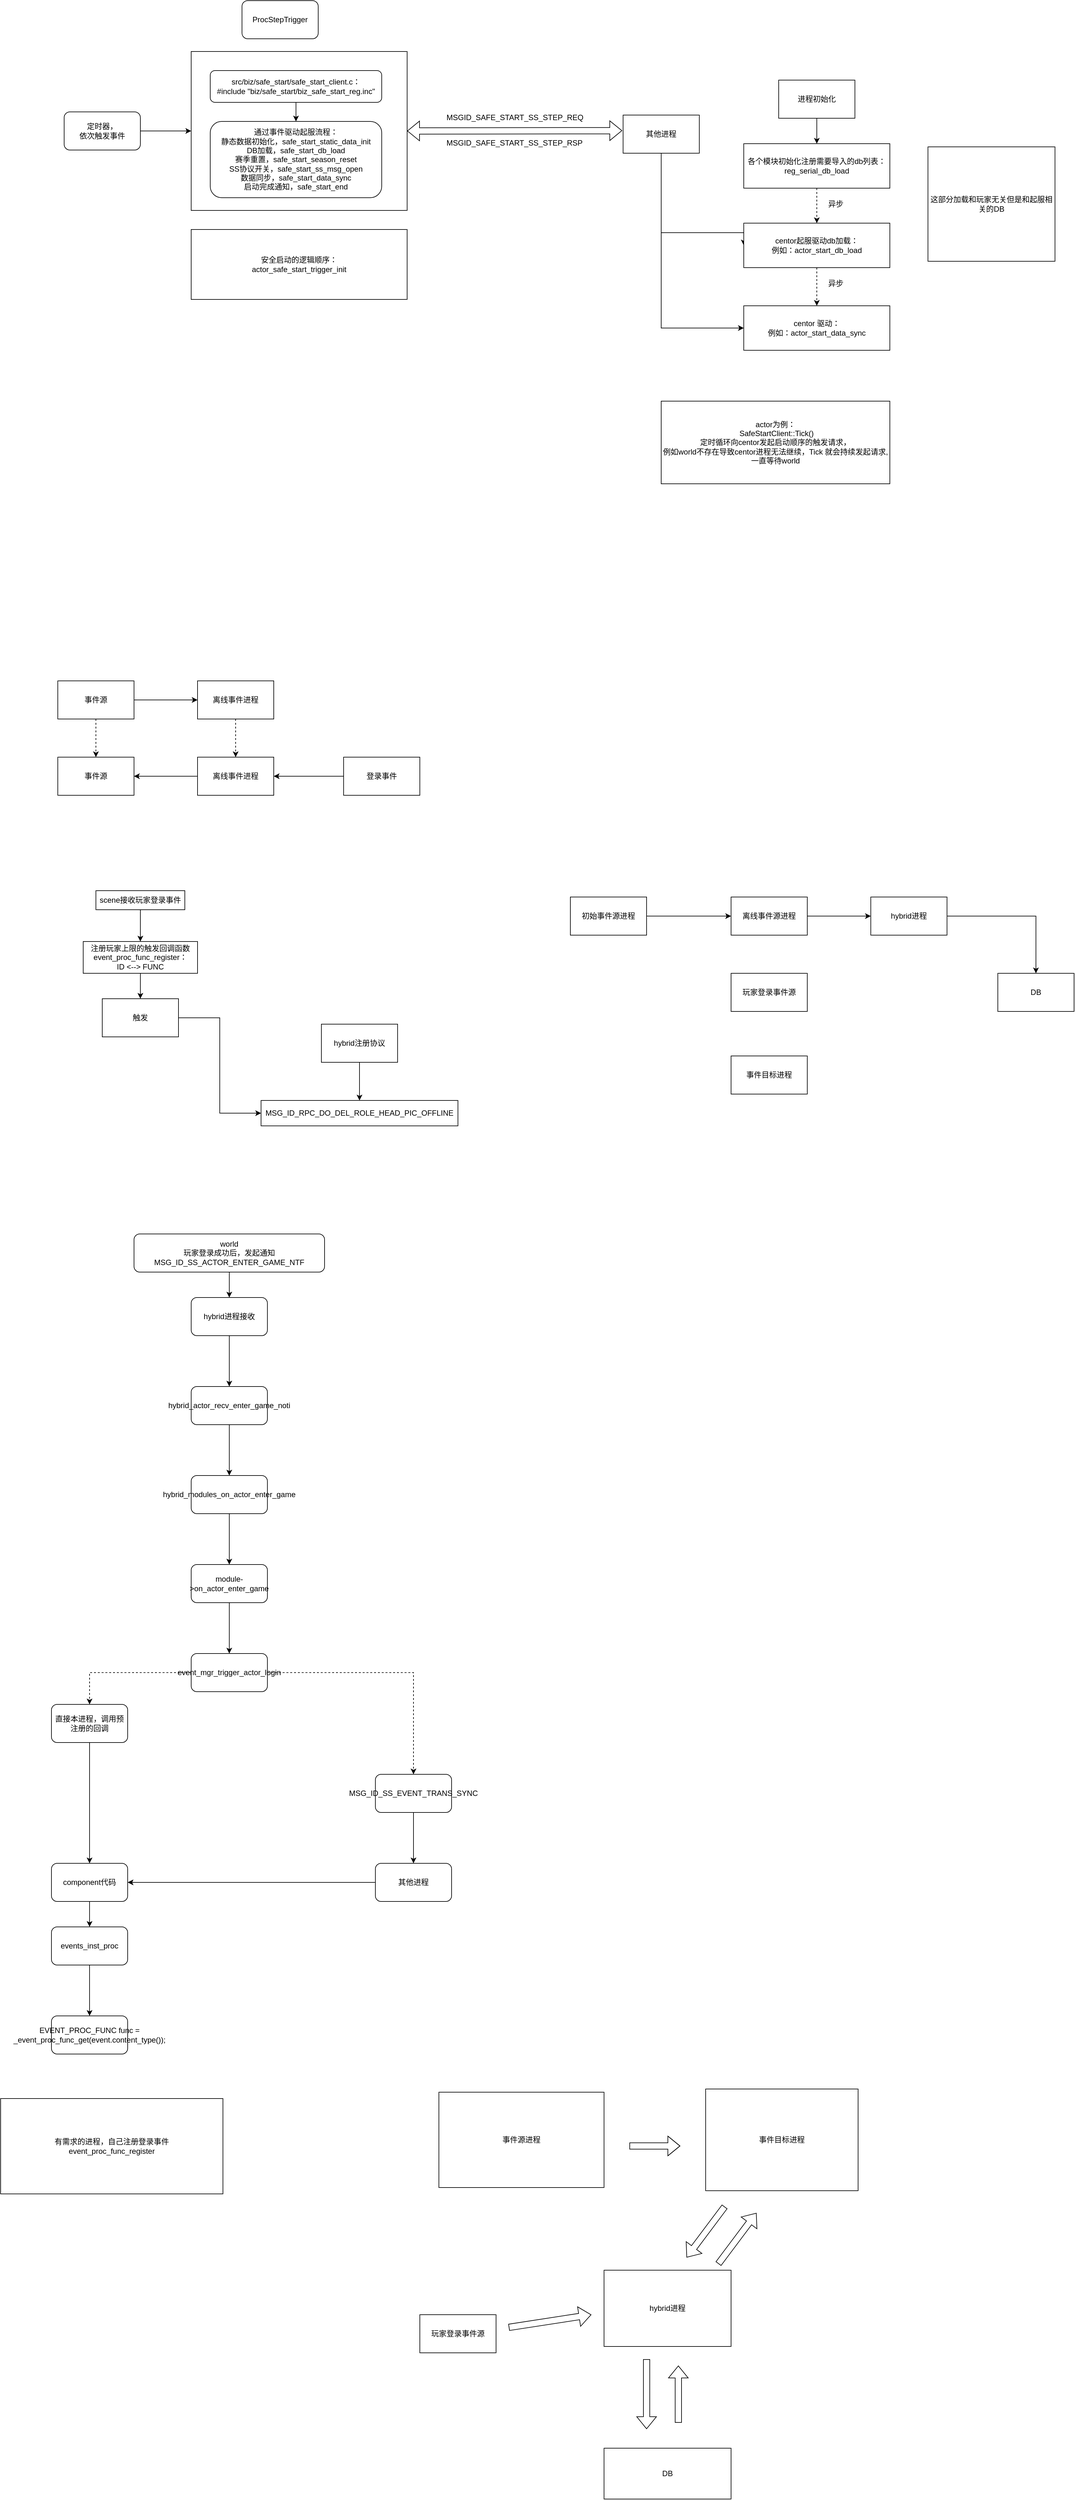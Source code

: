 <mxfile version="27.1.6">
  <diagram name="第 1 页" id="6hiVTVrZt6viN59wgq37">
    <mxGraphModel dx="2363" dy="802" grid="1" gridSize="10" guides="1" tooltips="1" connect="1" arrows="1" fold="1" page="1" pageScale="1" pageWidth="827" pageHeight="1169" math="0" shadow="0">
      <root>
        <mxCell id="0" />
        <mxCell id="1" parent="0" />
        <mxCell id="mDo8tufiwEILMH_RNeTL-4" value="" style="edgeStyle=orthogonalEdgeStyle;rounded=0;orthogonalLoop=1;jettySize=auto;html=1;" edge="1" parent="1" source="mDo8tufiwEILMH_RNeTL-2" target="mDo8tufiwEILMH_RNeTL-3">
          <mxGeometry relative="1" as="geometry" />
        </mxCell>
        <mxCell id="mDo8tufiwEILMH_RNeTL-2" value="src/biz/safe_start/safe_start_client.c：&lt;div&gt;#include &quot;biz/safe_start/biz_safe_start_reg.inc&quot;&lt;/div&gt;" style="rounded=1;whiteSpace=wrap;html=1;" vertex="1" parent="1">
          <mxGeometry x="260" y="220" width="270" height="50" as="geometry" />
        </mxCell>
        <mxCell id="mDo8tufiwEILMH_RNeTL-3" value="&lt;div&gt;通过事件驱动起服流程：&lt;/div&gt;静态数据初始化，safe_start_static_data_init&lt;div&gt;DB加载，safe_start_db_load&lt;/div&gt;&lt;div&gt;赛季重置，safe_start_season_reset&lt;/div&gt;&lt;div&gt;SS协议开关，safe_start_ss_msg_open&lt;/div&gt;&lt;div&gt;数据同步，safe_start_data_sync&lt;/div&gt;&lt;div&gt;启动完成通知，safe_start_end&lt;/div&gt;" style="rounded=1;whiteSpace=wrap;html=1;" vertex="1" parent="1">
          <mxGeometry x="260" y="300" width="270" height="120" as="geometry" />
        </mxCell>
        <mxCell id="mDo8tufiwEILMH_RNeTL-5" value="" style="rounded=0;whiteSpace=wrap;html=1;fillColor=none;" vertex="1" parent="1">
          <mxGeometry x="230" y="190" width="340" height="250" as="geometry" />
        </mxCell>
        <mxCell id="mDo8tufiwEILMH_RNeTL-6" value="ProcStepTrigger" style="rounded=1;whiteSpace=wrap;html=1;" vertex="1" parent="1">
          <mxGeometry x="310" y="110" width="120" height="60" as="geometry" />
        </mxCell>
        <mxCell id="mDo8tufiwEILMH_RNeTL-8" value="" style="edgeStyle=orthogonalEdgeStyle;rounded=0;orthogonalLoop=1;jettySize=auto;html=1;" edge="1" parent="1" source="mDo8tufiwEILMH_RNeTL-7" target="mDo8tufiwEILMH_RNeTL-5">
          <mxGeometry relative="1" as="geometry" />
        </mxCell>
        <mxCell id="mDo8tufiwEILMH_RNeTL-7" value="定时器，&lt;div&gt;依次触发事件&lt;/div&gt;" style="rounded=1;whiteSpace=wrap;html=1;" vertex="1" parent="1">
          <mxGeometry x="30" y="285" width="120" height="60" as="geometry" />
        </mxCell>
        <mxCell id="mDo8tufiwEILMH_RNeTL-20" style="edgeStyle=orthogonalEdgeStyle;rounded=0;orthogonalLoop=1;jettySize=auto;html=1;entryX=0;entryY=0.5;entryDx=0;entryDy=0;" edge="1" parent="1" source="mDo8tufiwEILMH_RNeTL-9" target="mDo8tufiwEILMH_RNeTL-18">
          <mxGeometry relative="1" as="geometry">
            <Array as="points">
              <mxPoint x="970" y="475" />
            </Array>
          </mxGeometry>
        </mxCell>
        <mxCell id="mDo8tufiwEILMH_RNeTL-24" style="edgeStyle=orthogonalEdgeStyle;rounded=0;orthogonalLoop=1;jettySize=auto;html=1;entryX=0;entryY=0.5;entryDx=0;entryDy=0;" edge="1" parent="1" source="mDo8tufiwEILMH_RNeTL-9" target="mDo8tufiwEILMH_RNeTL-22">
          <mxGeometry relative="1" as="geometry">
            <Array as="points">
              <mxPoint x="970" y="625" />
            </Array>
          </mxGeometry>
        </mxCell>
        <mxCell id="mDo8tufiwEILMH_RNeTL-9" value="其他进程" style="rounded=0;whiteSpace=wrap;html=1;" vertex="1" parent="1">
          <mxGeometry x="910" y="290" width="120" height="60" as="geometry" />
        </mxCell>
        <mxCell id="mDo8tufiwEILMH_RNeTL-10" value="" style="shape=flexArrow;endArrow=classic;startArrow=classic;html=1;rounded=0;entryX=-0.012;entryY=0.409;entryDx=0;entryDy=0;entryPerimeter=0;exitX=1;exitY=0.5;exitDx=0;exitDy=0;" edge="1" parent="1" source="mDo8tufiwEILMH_RNeTL-5" target="mDo8tufiwEILMH_RNeTL-9">
          <mxGeometry width="100" height="100" relative="1" as="geometry">
            <mxPoint x="640" y="410" as="sourcePoint" />
            <mxPoint x="740" y="310" as="targetPoint" />
          </mxGeometry>
        </mxCell>
        <mxCell id="mDo8tufiwEILMH_RNeTL-11" value="MSGID_SAFE_START_SS_STEP_RSP" style="text;whiteSpace=wrap;" vertex="1" parent="1">
          <mxGeometry x="630" y="320" width="250" height="30" as="geometry" />
        </mxCell>
        <mxCell id="mDo8tufiwEILMH_RNeTL-12" value="MSGID_SAFE_START_SS_STEP_REQ" style="text;whiteSpace=wrap;" vertex="1" parent="1">
          <mxGeometry x="630" y="280" width="250" height="20" as="geometry" />
        </mxCell>
        <mxCell id="mDo8tufiwEILMH_RNeTL-13" value="&lt;div&gt;安全启动的逻辑顺序：&lt;/div&gt;actor_safe_start_trigger_init" style="rounded=0;whiteSpace=wrap;html=1;" vertex="1" parent="1">
          <mxGeometry x="230" y="470" width="340" height="110" as="geometry" />
        </mxCell>
        <mxCell id="mDo8tufiwEILMH_RNeTL-14" value="actor为例：&lt;div&gt;&amp;nbsp;SafeStartClient::Tick()&lt;/div&gt;&lt;div&gt;定时循环向centor发起启动顺序的触发请求，&lt;/div&gt;&lt;div&gt;例如world不存在导致centor进程无法继续，Tick 就会持续发起请求,一直等待world&lt;/div&gt;" style="rounded=0;whiteSpace=wrap;html=1;" vertex="1" parent="1">
          <mxGeometry x="970" y="740" width="360" height="130" as="geometry" />
        </mxCell>
        <mxCell id="mDo8tufiwEILMH_RNeTL-17" value="" style="edgeStyle=orthogonalEdgeStyle;rounded=0;orthogonalLoop=1;jettySize=auto;html=1;" edge="1" parent="1" source="mDo8tufiwEILMH_RNeTL-15" target="mDo8tufiwEILMH_RNeTL-16">
          <mxGeometry relative="1" as="geometry" />
        </mxCell>
        <mxCell id="mDo8tufiwEILMH_RNeTL-15" value="进程初始化" style="rounded=0;whiteSpace=wrap;html=1;" vertex="1" parent="1">
          <mxGeometry x="1155" y="235" width="120" height="60" as="geometry" />
        </mxCell>
        <mxCell id="mDo8tufiwEILMH_RNeTL-19" value="" style="edgeStyle=orthogonalEdgeStyle;rounded=0;orthogonalLoop=1;jettySize=auto;html=1;dashed=1;" edge="1" parent="1" source="mDo8tufiwEILMH_RNeTL-16" target="mDo8tufiwEILMH_RNeTL-18">
          <mxGeometry relative="1" as="geometry" />
        </mxCell>
        <mxCell id="mDo8tufiwEILMH_RNeTL-16" value="各个模块初始化注册需要导入的db列表：&lt;div&gt;reg_serial_db_load&lt;/div&gt;" style="rounded=0;whiteSpace=wrap;html=1;" vertex="1" parent="1">
          <mxGeometry x="1100" y="335" width="230" height="70" as="geometry" />
        </mxCell>
        <mxCell id="mDo8tufiwEILMH_RNeTL-23" value="" style="edgeStyle=orthogonalEdgeStyle;rounded=0;orthogonalLoop=1;jettySize=auto;html=1;dashed=1;" edge="1" parent="1" source="mDo8tufiwEILMH_RNeTL-18" target="mDo8tufiwEILMH_RNeTL-22">
          <mxGeometry relative="1" as="geometry" />
        </mxCell>
        <mxCell id="mDo8tufiwEILMH_RNeTL-18" value="centor起服驱动db加载：&lt;div&gt;例如：actor_start_db_load&lt;/div&gt;" style="rounded=0;whiteSpace=wrap;html=1;" vertex="1" parent="1">
          <mxGeometry x="1100" y="460" width="230" height="70" as="geometry" />
        </mxCell>
        <mxCell id="mDo8tufiwEILMH_RNeTL-21" value="这部分加载和玩家无关但是和起服相关的DB" style="rounded=0;whiteSpace=wrap;html=1;" vertex="1" parent="1">
          <mxGeometry x="1390" y="340" width="200" height="180" as="geometry" />
        </mxCell>
        <mxCell id="mDo8tufiwEILMH_RNeTL-22" value="&lt;div&gt;centor 驱动：&lt;/div&gt;例如：actor_start_data_sync" style="rounded=0;whiteSpace=wrap;html=1;" vertex="1" parent="1">
          <mxGeometry x="1100" y="590" width="230" height="70" as="geometry" />
        </mxCell>
        <mxCell id="mDo8tufiwEILMH_RNeTL-25" value="异步" style="text;html=1;align=center;verticalAlign=middle;whiteSpace=wrap;rounded=0;" vertex="1" parent="1">
          <mxGeometry x="1215" y="415" width="60" height="30" as="geometry" />
        </mxCell>
        <mxCell id="mDo8tufiwEILMH_RNeTL-26" value="异步" style="text;html=1;align=center;verticalAlign=middle;whiteSpace=wrap;rounded=0;" vertex="1" parent="1">
          <mxGeometry x="1215" y="540" width="60" height="30" as="geometry" />
        </mxCell>
        <mxCell id="mDo8tufiwEILMH_RNeTL-39" value="" style="edgeStyle=orthogonalEdgeStyle;rounded=0;orthogonalLoop=1;jettySize=auto;html=1;dashed=1;" edge="1" parent="1" source="mDo8tufiwEILMH_RNeTL-27" target="mDo8tufiwEILMH_RNeTL-38">
          <mxGeometry relative="1" as="geometry" />
        </mxCell>
        <mxCell id="mDo8tufiwEILMH_RNeTL-27" value="事件源" style="rounded=0;whiteSpace=wrap;html=1;" vertex="1" parent="1">
          <mxGeometry x="20" y="1180" width="120" height="60" as="geometry" />
        </mxCell>
        <mxCell id="mDo8tufiwEILMH_RNeTL-29" value="" style="edgeStyle=orthogonalEdgeStyle;rounded=0;orthogonalLoop=1;jettySize=auto;html=1;" edge="1" parent="1" source="mDo8tufiwEILMH_RNeTL-27" target="mDo8tufiwEILMH_RNeTL-28">
          <mxGeometry relative="1" as="geometry" />
        </mxCell>
        <mxCell id="mDo8tufiwEILMH_RNeTL-36" value="" style="edgeStyle=orthogonalEdgeStyle;rounded=0;orthogonalLoop=1;jettySize=auto;html=1;dashed=1;" edge="1" parent="1" source="mDo8tufiwEILMH_RNeTL-28" target="mDo8tufiwEILMH_RNeTL-35">
          <mxGeometry relative="1" as="geometry" />
        </mxCell>
        <mxCell id="mDo8tufiwEILMH_RNeTL-28" value="离线事件进程" style="rounded=0;whiteSpace=wrap;html=1;" vertex="1" parent="1">
          <mxGeometry x="240" y="1180" width="120" height="60" as="geometry" />
        </mxCell>
        <mxCell id="mDo8tufiwEILMH_RNeTL-37" value="" style="edgeStyle=orthogonalEdgeStyle;rounded=0;orthogonalLoop=1;jettySize=auto;html=1;" edge="1" parent="1" source="mDo8tufiwEILMH_RNeTL-30" target="mDo8tufiwEILMH_RNeTL-35">
          <mxGeometry relative="1" as="geometry" />
        </mxCell>
        <mxCell id="mDo8tufiwEILMH_RNeTL-30" value="登录事件" style="rounded=0;whiteSpace=wrap;html=1;" vertex="1" parent="1">
          <mxGeometry x="470" y="1300" width="120" height="60" as="geometry" />
        </mxCell>
        <mxCell id="mDo8tufiwEILMH_RNeTL-40" value="" style="edgeStyle=orthogonalEdgeStyle;rounded=0;orthogonalLoop=1;jettySize=auto;html=1;" edge="1" parent="1" source="mDo8tufiwEILMH_RNeTL-35" target="mDo8tufiwEILMH_RNeTL-38">
          <mxGeometry relative="1" as="geometry" />
        </mxCell>
        <mxCell id="mDo8tufiwEILMH_RNeTL-35" value="离线事件进程" style="rounded=0;whiteSpace=wrap;html=1;" vertex="1" parent="1">
          <mxGeometry x="240" y="1300" width="120" height="60" as="geometry" />
        </mxCell>
        <mxCell id="mDo8tufiwEILMH_RNeTL-38" value="事件源" style="rounded=0;whiteSpace=wrap;html=1;" vertex="1" parent="1">
          <mxGeometry x="20" y="1300" width="120" height="60" as="geometry" />
        </mxCell>
        <mxCell id="mDo8tufiwEILMH_RNeTL-43" value="" style="edgeStyle=orthogonalEdgeStyle;rounded=0;orthogonalLoop=1;jettySize=auto;html=1;" edge="1" parent="1" source="mDo8tufiwEILMH_RNeTL-41" target="mDo8tufiwEILMH_RNeTL-42">
          <mxGeometry relative="1" as="geometry" />
        </mxCell>
        <mxCell id="mDo8tufiwEILMH_RNeTL-41" value="注册玩家上限的触发回调函数&lt;div&gt;event_proc_func_register：&lt;/div&gt;&lt;div&gt;ID &amp;lt;--&amp;gt; FUNC&lt;/div&gt;" style="rounded=0;whiteSpace=wrap;html=1;" vertex="1" parent="1">
          <mxGeometry x="60" y="1590" width="180" height="50" as="geometry" />
        </mxCell>
        <mxCell id="mDo8tufiwEILMH_RNeTL-54" style="edgeStyle=orthogonalEdgeStyle;rounded=0;orthogonalLoop=1;jettySize=auto;html=1;entryX=0;entryY=0.5;entryDx=0;entryDy=0;" edge="1" parent="1" source="mDo8tufiwEILMH_RNeTL-42" target="mDo8tufiwEILMH_RNeTL-47">
          <mxGeometry relative="1" as="geometry" />
        </mxCell>
        <mxCell id="mDo8tufiwEILMH_RNeTL-42" value="触发" style="whiteSpace=wrap;html=1;rounded=0;" vertex="1" parent="1">
          <mxGeometry x="90" y="1680" width="120" height="60" as="geometry" />
        </mxCell>
        <mxCell id="mDo8tufiwEILMH_RNeTL-53" value="" style="edgeStyle=orthogonalEdgeStyle;rounded=0;orthogonalLoop=1;jettySize=auto;html=1;" edge="1" parent="1" source="mDo8tufiwEILMH_RNeTL-44" target="mDo8tufiwEILMH_RNeTL-47">
          <mxGeometry relative="1" as="geometry" />
        </mxCell>
        <mxCell id="mDo8tufiwEILMH_RNeTL-44" value="hybrid注册协议" style="rounded=0;whiteSpace=wrap;html=1;" vertex="1" parent="1">
          <mxGeometry x="435" y="1720" width="120" height="60" as="geometry" />
        </mxCell>
        <mxCell id="mDo8tufiwEILMH_RNeTL-47" value="MSG_ID_RPC_DO_DEL_ROLE_HEAD_PIC_OFFLINE" style="rounded=0;whiteSpace=wrap;html=1;" vertex="1" parent="1">
          <mxGeometry x="340" y="1840" width="310" height="40" as="geometry" />
        </mxCell>
        <mxCell id="mDo8tufiwEILMH_RNeTL-51" value="" style="edgeStyle=orthogonalEdgeStyle;rounded=0;orthogonalLoop=1;jettySize=auto;html=1;" edge="1" parent="1" source="mDo8tufiwEILMH_RNeTL-49" target="mDo8tufiwEILMH_RNeTL-41">
          <mxGeometry relative="1" as="geometry" />
        </mxCell>
        <mxCell id="mDo8tufiwEILMH_RNeTL-49" value="scene接收玩家登录事件" style="rounded=0;whiteSpace=wrap;html=1;" vertex="1" parent="1">
          <mxGeometry x="80" y="1510" width="140" height="30" as="geometry" />
        </mxCell>
        <mxCell id="mDo8tufiwEILMH_RNeTL-57" style="edgeStyle=orthogonalEdgeStyle;rounded=0;orthogonalLoop=1;jettySize=auto;html=1;entryX=0;entryY=0.5;entryDx=0;entryDy=0;" edge="1" parent="1" source="mDo8tufiwEILMH_RNeTL-55" target="mDo8tufiwEILMH_RNeTL-56">
          <mxGeometry relative="1" as="geometry" />
        </mxCell>
        <mxCell id="mDo8tufiwEILMH_RNeTL-55" value="离线事件源进程" style="rounded=0;whiteSpace=wrap;html=1;" vertex="1" parent="1">
          <mxGeometry x="1080" y="1520" width="120" height="60" as="geometry" />
        </mxCell>
        <mxCell id="mDo8tufiwEILMH_RNeTL-59" value="" style="edgeStyle=orthogonalEdgeStyle;rounded=0;orthogonalLoop=1;jettySize=auto;html=1;" edge="1" parent="1" source="mDo8tufiwEILMH_RNeTL-56" target="mDo8tufiwEILMH_RNeTL-58">
          <mxGeometry relative="1" as="geometry" />
        </mxCell>
        <mxCell id="mDo8tufiwEILMH_RNeTL-56" value="hybrid进程" style="rounded=0;whiteSpace=wrap;html=1;" vertex="1" parent="1">
          <mxGeometry x="1300" y="1520" width="120" height="60" as="geometry" />
        </mxCell>
        <mxCell id="mDo8tufiwEILMH_RNeTL-58" value="DB" style="rounded=0;whiteSpace=wrap;html=1;" vertex="1" parent="1">
          <mxGeometry x="1500" y="1640" width="120" height="60" as="geometry" />
        </mxCell>
        <mxCell id="mDo8tufiwEILMH_RNeTL-60" value="事件目标进程" style="rounded=0;whiteSpace=wrap;html=1;" vertex="1" parent="1">
          <mxGeometry x="1080" y="1770" width="120" height="60" as="geometry" />
        </mxCell>
        <mxCell id="mDo8tufiwEILMH_RNeTL-61" value="玩家登录事件源" style="rounded=0;whiteSpace=wrap;html=1;" vertex="1" parent="1">
          <mxGeometry x="1080" y="1640" width="120" height="60" as="geometry" />
        </mxCell>
        <mxCell id="mDo8tufiwEILMH_RNeTL-63" style="edgeStyle=orthogonalEdgeStyle;rounded=0;orthogonalLoop=1;jettySize=auto;html=1;" edge="1" parent="1" source="mDo8tufiwEILMH_RNeTL-62" target="mDo8tufiwEILMH_RNeTL-55">
          <mxGeometry relative="1" as="geometry" />
        </mxCell>
        <mxCell id="mDo8tufiwEILMH_RNeTL-62" value="初始事件源进程" style="rounded=0;whiteSpace=wrap;html=1;" vertex="1" parent="1">
          <mxGeometry x="827" y="1520" width="120" height="60" as="geometry" />
        </mxCell>
        <mxCell id="mDo8tufiwEILMH_RNeTL-66" value="" style="edgeStyle=orthogonalEdgeStyle;rounded=0;orthogonalLoop=1;jettySize=auto;html=1;" edge="1" parent="1" source="mDo8tufiwEILMH_RNeTL-64" target="mDo8tufiwEILMH_RNeTL-65">
          <mxGeometry relative="1" as="geometry" />
        </mxCell>
        <mxCell id="mDo8tufiwEILMH_RNeTL-64" value="world&lt;div&gt;玩家登录成功后，发起通知&lt;/div&gt;&lt;div&gt;MSG_ID_SS_ACTOR_ENTER_GAME_NTF&lt;/div&gt;" style="rounded=1;whiteSpace=wrap;html=1;" vertex="1" parent="1">
          <mxGeometry x="140" y="2050" width="300" height="60" as="geometry" />
        </mxCell>
        <mxCell id="mDo8tufiwEILMH_RNeTL-68" value="" style="edgeStyle=orthogonalEdgeStyle;rounded=0;orthogonalLoop=1;jettySize=auto;html=1;" edge="1" parent="1" source="mDo8tufiwEILMH_RNeTL-65" target="mDo8tufiwEILMH_RNeTL-67">
          <mxGeometry relative="1" as="geometry" />
        </mxCell>
        <mxCell id="mDo8tufiwEILMH_RNeTL-65" value="hybrid进程接收" style="rounded=1;whiteSpace=wrap;html=1;" vertex="1" parent="1">
          <mxGeometry x="230" y="2150" width="120" height="60" as="geometry" />
        </mxCell>
        <mxCell id="mDo8tufiwEILMH_RNeTL-70" value="" style="edgeStyle=orthogonalEdgeStyle;rounded=0;orthogonalLoop=1;jettySize=auto;html=1;" edge="1" parent="1" source="mDo8tufiwEILMH_RNeTL-67" target="mDo8tufiwEILMH_RNeTL-69">
          <mxGeometry relative="1" as="geometry" />
        </mxCell>
        <mxCell id="mDo8tufiwEILMH_RNeTL-67" value="hybrid_actor_recv_enter_game_noti" style="rounded=1;whiteSpace=wrap;html=1;" vertex="1" parent="1">
          <mxGeometry x="230" y="2290" width="120" height="60" as="geometry" />
        </mxCell>
        <mxCell id="mDo8tufiwEILMH_RNeTL-72" value="" style="edgeStyle=orthogonalEdgeStyle;rounded=0;orthogonalLoop=1;jettySize=auto;html=1;" edge="1" parent="1" source="mDo8tufiwEILMH_RNeTL-69" target="mDo8tufiwEILMH_RNeTL-71">
          <mxGeometry relative="1" as="geometry" />
        </mxCell>
        <mxCell id="mDo8tufiwEILMH_RNeTL-69" value="hybrid_modules_on_actor_enter_game" style="rounded=1;whiteSpace=wrap;html=1;" vertex="1" parent="1">
          <mxGeometry x="230" y="2430" width="120" height="60" as="geometry" />
        </mxCell>
        <mxCell id="mDo8tufiwEILMH_RNeTL-74" value="" style="edgeStyle=orthogonalEdgeStyle;rounded=0;orthogonalLoop=1;jettySize=auto;html=1;" edge="1" parent="1" source="mDo8tufiwEILMH_RNeTL-71" target="mDo8tufiwEILMH_RNeTL-73">
          <mxGeometry relative="1" as="geometry" />
        </mxCell>
        <mxCell id="mDo8tufiwEILMH_RNeTL-71" value="module-&amp;gt;on_actor_enter_game" style="rounded=1;whiteSpace=wrap;html=1;" vertex="1" parent="1">
          <mxGeometry x="230" y="2570" width="120" height="60" as="geometry" />
        </mxCell>
        <mxCell id="mDo8tufiwEILMH_RNeTL-76" value="" style="edgeStyle=orthogonalEdgeStyle;rounded=0;orthogonalLoop=1;jettySize=auto;html=1;dashed=1;" edge="1" parent="1" source="mDo8tufiwEILMH_RNeTL-73" target="mDo8tufiwEILMH_RNeTL-75">
          <mxGeometry relative="1" as="geometry" />
        </mxCell>
        <mxCell id="mDo8tufiwEILMH_RNeTL-80" value="" style="edgeStyle=orthogonalEdgeStyle;rounded=0;orthogonalLoop=1;jettySize=auto;html=1;dashed=1;" edge="1" parent="1" source="mDo8tufiwEILMH_RNeTL-73" target="mDo8tufiwEILMH_RNeTL-79">
          <mxGeometry relative="1" as="geometry" />
        </mxCell>
        <mxCell id="mDo8tufiwEILMH_RNeTL-73" value="event_mgr_trigger_actor_login" style="rounded=1;whiteSpace=wrap;html=1;" vertex="1" parent="1">
          <mxGeometry x="230" y="2710" width="120" height="60" as="geometry" />
        </mxCell>
        <mxCell id="mDo8tufiwEILMH_RNeTL-78" value="" style="edgeStyle=orthogonalEdgeStyle;rounded=0;orthogonalLoop=1;jettySize=auto;html=1;" edge="1" parent="1" source="mDo8tufiwEILMH_RNeTL-75" target="mDo8tufiwEILMH_RNeTL-77">
          <mxGeometry relative="1" as="geometry" />
        </mxCell>
        <mxCell id="mDo8tufiwEILMH_RNeTL-75" value="MSG_ID_SS_EVENT_TRANS_SYNC" style="rounded=1;whiteSpace=wrap;html=1;" vertex="1" parent="1">
          <mxGeometry x="520" y="2900" width="120" height="60" as="geometry" />
        </mxCell>
        <mxCell id="mDo8tufiwEILMH_RNeTL-87" style="edgeStyle=orthogonalEdgeStyle;rounded=0;orthogonalLoop=1;jettySize=auto;html=1;entryX=1;entryY=0.5;entryDx=0;entryDy=0;" edge="1" parent="1" source="mDo8tufiwEILMH_RNeTL-77" target="mDo8tufiwEILMH_RNeTL-86">
          <mxGeometry relative="1" as="geometry" />
        </mxCell>
        <mxCell id="mDo8tufiwEILMH_RNeTL-77" value="其他进程" style="whiteSpace=wrap;html=1;rounded=1;" vertex="1" parent="1">
          <mxGeometry x="520" y="3040" width="120" height="60" as="geometry" />
        </mxCell>
        <mxCell id="mDo8tufiwEILMH_RNeTL-88" style="edgeStyle=orthogonalEdgeStyle;rounded=0;orthogonalLoop=1;jettySize=auto;html=1;entryX=0.5;entryY=0;entryDx=0;entryDy=0;" edge="1" parent="1" source="mDo8tufiwEILMH_RNeTL-79" target="mDo8tufiwEILMH_RNeTL-86">
          <mxGeometry relative="1" as="geometry" />
        </mxCell>
        <mxCell id="mDo8tufiwEILMH_RNeTL-79" value="直接本进程，调用预注册的回调" style="whiteSpace=wrap;html=1;rounded=1;" vertex="1" parent="1">
          <mxGeometry x="10" y="2790" width="120" height="60" as="geometry" />
        </mxCell>
        <mxCell id="mDo8tufiwEILMH_RNeTL-84" value="" style="edgeStyle=orthogonalEdgeStyle;rounded=0;orthogonalLoop=1;jettySize=auto;html=1;" edge="1" parent="1" source="mDo8tufiwEILMH_RNeTL-81" target="mDo8tufiwEILMH_RNeTL-83">
          <mxGeometry relative="1" as="geometry" />
        </mxCell>
        <mxCell id="mDo8tufiwEILMH_RNeTL-81" value="events_inst_proc" style="whiteSpace=wrap;html=1;rounded=1;" vertex="1" parent="1">
          <mxGeometry x="10" y="3140" width="120" height="60" as="geometry" />
        </mxCell>
        <mxCell id="mDo8tufiwEILMH_RNeTL-83" value="EVENT_PROC_FUNC func = _event_proc_func_get(event.content_type());" style="whiteSpace=wrap;html=1;rounded=1;" vertex="1" parent="1">
          <mxGeometry x="10" y="3280" width="120" height="60" as="geometry" />
        </mxCell>
        <mxCell id="mDo8tufiwEILMH_RNeTL-89" value="" style="edgeStyle=orthogonalEdgeStyle;rounded=0;orthogonalLoop=1;jettySize=auto;html=1;" edge="1" parent="1" source="mDo8tufiwEILMH_RNeTL-86" target="mDo8tufiwEILMH_RNeTL-81">
          <mxGeometry relative="1" as="geometry" />
        </mxCell>
        <mxCell id="mDo8tufiwEILMH_RNeTL-86" value="component代码" style="rounded=1;whiteSpace=wrap;html=1;" vertex="1" parent="1">
          <mxGeometry x="10" y="3040" width="120" height="60" as="geometry" />
        </mxCell>
        <mxCell id="mDo8tufiwEILMH_RNeTL-90" value="有需求的进程，自己注册登录事件&lt;div&gt;event_proc_func_register&lt;/div&gt;" style="rounded=0;whiteSpace=wrap;html=1;" vertex="1" parent="1">
          <mxGeometry x="-70" y="3410" width="350" height="150" as="geometry" />
        </mxCell>
        <mxCell id="mDo8tufiwEILMH_RNeTL-91" value="事件源进程" style="rounded=0;whiteSpace=wrap;html=1;" vertex="1" parent="1">
          <mxGeometry x="620" y="3400" width="260" height="150" as="geometry" />
        </mxCell>
        <mxCell id="mDo8tufiwEILMH_RNeTL-92" value="事件目标进程" style="rounded=0;whiteSpace=wrap;html=1;" vertex="1" parent="1">
          <mxGeometry x="1040" y="3395" width="240" height="160" as="geometry" />
        </mxCell>
        <mxCell id="mDo8tufiwEILMH_RNeTL-93" value="hybrid进程" style="rounded=0;whiteSpace=wrap;html=1;" vertex="1" parent="1">
          <mxGeometry x="880" y="3680" width="200" height="120" as="geometry" />
        </mxCell>
        <mxCell id="mDo8tufiwEILMH_RNeTL-95" value="DB" style="rounded=0;whiteSpace=wrap;html=1;" vertex="1" parent="1">
          <mxGeometry x="880" y="3960" width="200" height="80" as="geometry" />
        </mxCell>
        <mxCell id="mDo8tufiwEILMH_RNeTL-96" value="" style="shape=flexArrow;endArrow=classic;html=1;rounded=0;" edge="1" parent="1">
          <mxGeometry width="50" height="50" relative="1" as="geometry">
            <mxPoint x="920" y="3484.62" as="sourcePoint" />
            <mxPoint x="1000" y="3484.62" as="targetPoint" />
            <Array as="points">
              <mxPoint x="960" y="3484.62" />
            </Array>
          </mxGeometry>
        </mxCell>
        <mxCell id="mDo8tufiwEILMH_RNeTL-97" value="" style="shape=flexArrow;endArrow=classic;html=1;rounded=0;" edge="1" parent="1">
          <mxGeometry width="50" height="50" relative="1" as="geometry">
            <mxPoint x="1070" y="3580" as="sourcePoint" />
            <mxPoint x="1010" y="3660" as="targetPoint" />
          </mxGeometry>
        </mxCell>
        <mxCell id="mDo8tufiwEILMH_RNeTL-98" value="" style="shape=flexArrow;endArrow=classic;html=1;rounded=0;" edge="1" parent="1">
          <mxGeometry width="50" height="50" relative="1" as="geometry">
            <mxPoint x="1060" y="3670" as="sourcePoint" />
            <mxPoint x="1120" y="3590" as="targetPoint" />
          </mxGeometry>
        </mxCell>
        <mxCell id="mDo8tufiwEILMH_RNeTL-99" value="" style="shape=flexArrow;endArrow=classic;html=1;rounded=0;" edge="1" parent="1">
          <mxGeometry width="50" height="50" relative="1" as="geometry">
            <mxPoint x="947" y="3820" as="sourcePoint" />
            <mxPoint x="947" y="3930" as="targetPoint" />
          </mxGeometry>
        </mxCell>
        <mxCell id="mDo8tufiwEILMH_RNeTL-100" value="" style="shape=flexArrow;endArrow=classic;html=1;rounded=0;" edge="1" parent="1">
          <mxGeometry width="50" height="50" relative="1" as="geometry">
            <mxPoint x="997" y="3920" as="sourcePoint" />
            <mxPoint x="997" y="3830" as="targetPoint" />
          </mxGeometry>
        </mxCell>
        <mxCell id="mDo8tufiwEILMH_RNeTL-101" value="玩家登录事件源" style="rounded=0;whiteSpace=wrap;html=1;" vertex="1" parent="1">
          <mxGeometry x="590" y="3750" width="120" height="60" as="geometry" />
        </mxCell>
        <mxCell id="mDo8tufiwEILMH_RNeTL-102" value="" style="shape=flexArrow;endArrow=classic;html=1;rounded=0;" edge="1" parent="1">
          <mxGeometry width="50" height="50" relative="1" as="geometry">
            <mxPoint x="730" y="3770" as="sourcePoint" />
            <mxPoint x="860" y="3750" as="targetPoint" />
          </mxGeometry>
        </mxCell>
      </root>
    </mxGraphModel>
  </diagram>
</mxfile>

